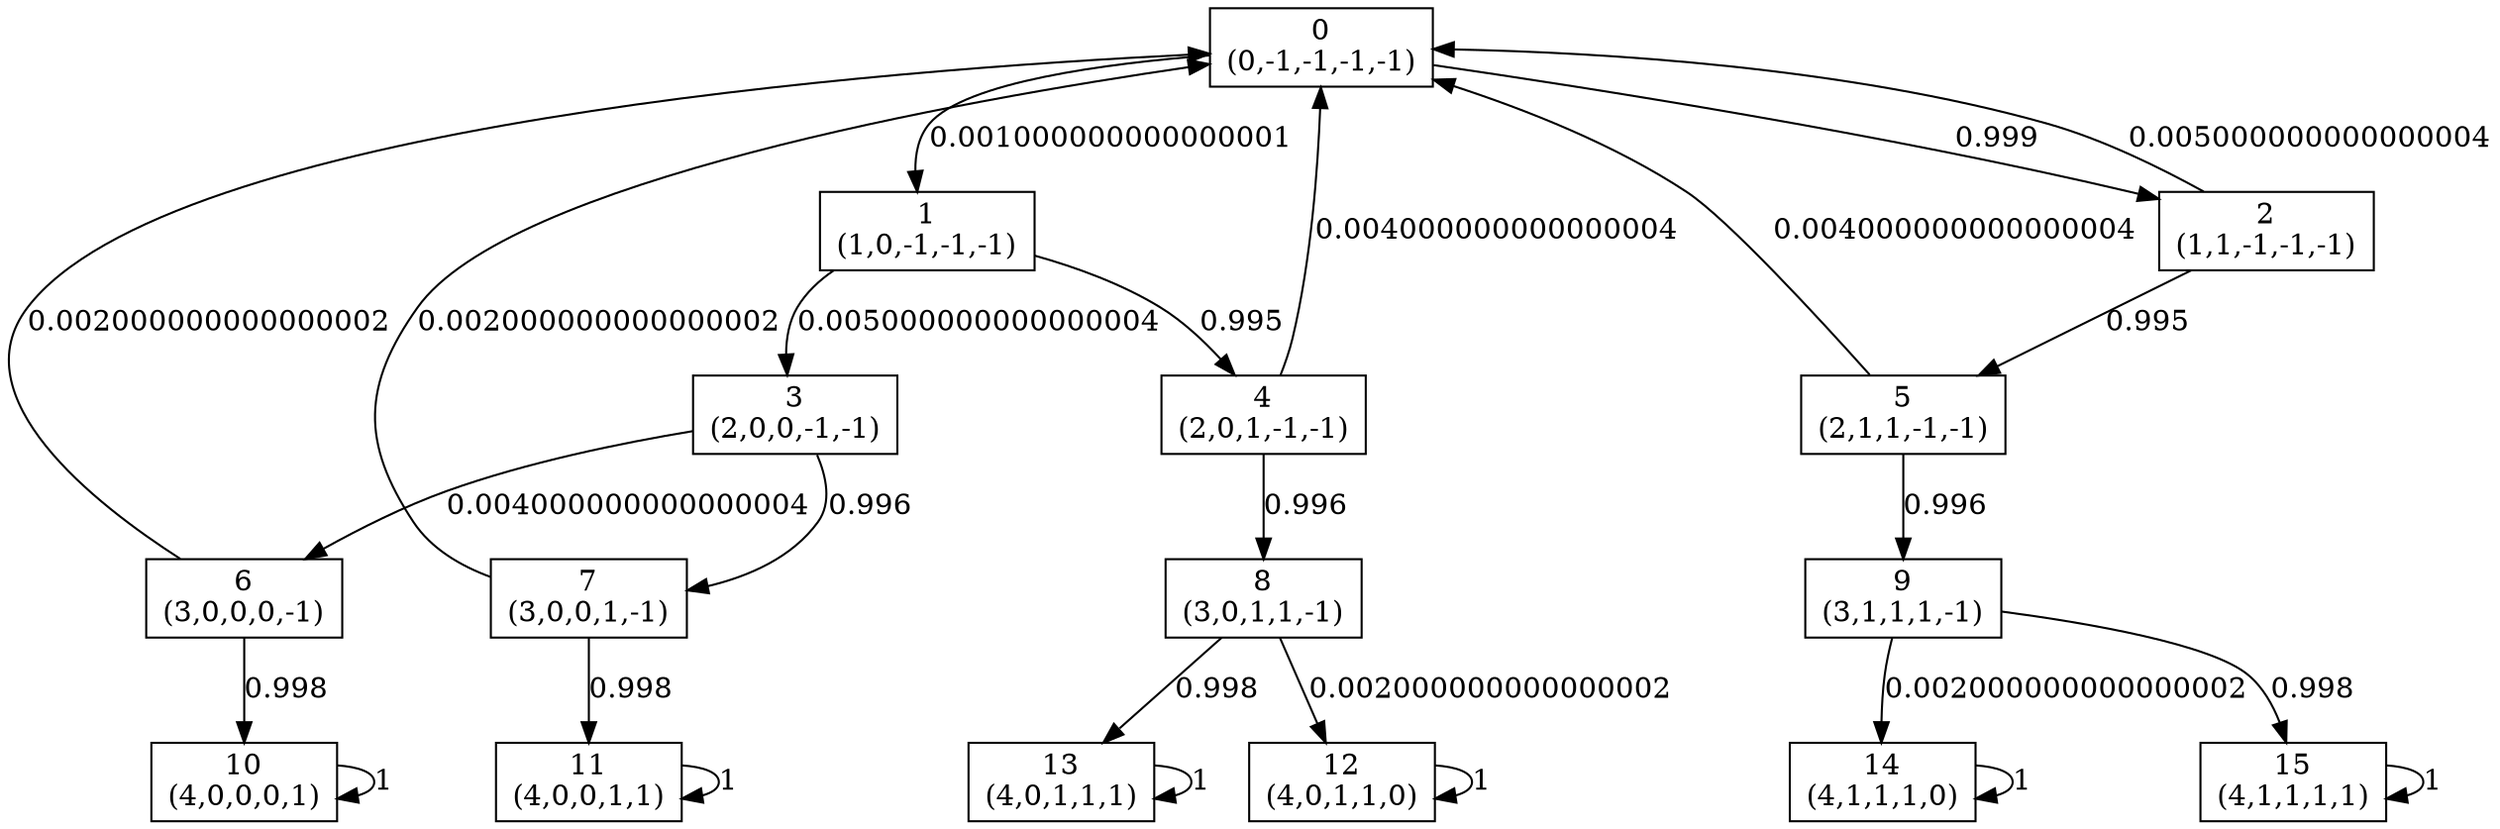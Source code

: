 digraph P {
node [shape=box];
0 -> 1 [ label="0.001000000000000001" ];
0 -> 2 [ label="0.999" ];
1 -> 3 [ label="0.005000000000000004" ];
1 -> 4 [ label="0.995" ];
2 -> 0 [ label="0.005000000000000004" ];
2 -> 5 [ label="0.995" ];
3 -> 6 [ label="0.004000000000000004" ];
3 -> 7 [ label="0.996" ];
4 -> 0 [ label="0.004000000000000004" ];
4 -> 8 [ label="0.996" ];
5 -> 0 [ label="0.004000000000000004" ];
5 -> 9 [ label="0.996" ];
6 -> 0 [ label="0.002000000000000002" ];
6 -> 10 [ label="0.998" ];
7 -> 0 [ label="0.002000000000000002" ];
7 -> 11 [ label="0.998" ];
8 -> 12 [ label="0.002000000000000002" ];
8 -> 13 [ label="0.998" ];
9 -> 14 [ label="0.002000000000000002" ];
9 -> 15 [ label="0.998" ];
10 -> 10 [ label="1" ];
11 -> 11 [ label="1" ];
12 -> 12 [ label="1" ];
13 -> 13 [ label="1" ];
14 -> 14 [ label="1" ];
15 -> 15 [ label="1" ];
0 [label="0\n(0,-1,-1,-1,-1)"];
1 [label="1\n(1,0,-1,-1,-1)"];
2 [label="2\n(1,1,-1,-1,-1)"];
3 [label="3\n(2,0,0,-1,-1)"];
4 [label="4\n(2,0,1,-1,-1)"];
5 [label="5\n(2,1,1,-1,-1)"];
6 [label="6\n(3,0,0,0,-1)"];
7 [label="7\n(3,0,0,1,-1)"];
8 [label="8\n(3,0,1,1,-1)"];
9 [label="9\n(3,1,1,1,-1)"];
10 [label="10\n(4,0,0,0,1)"];
11 [label="11\n(4,0,0,1,1)"];
12 [label="12\n(4,0,1,1,0)"];
13 [label="13\n(4,0,1,1,1)"];
14 [label="14\n(4,1,1,1,0)"];
15 [label="15\n(4,1,1,1,1)"];
}
